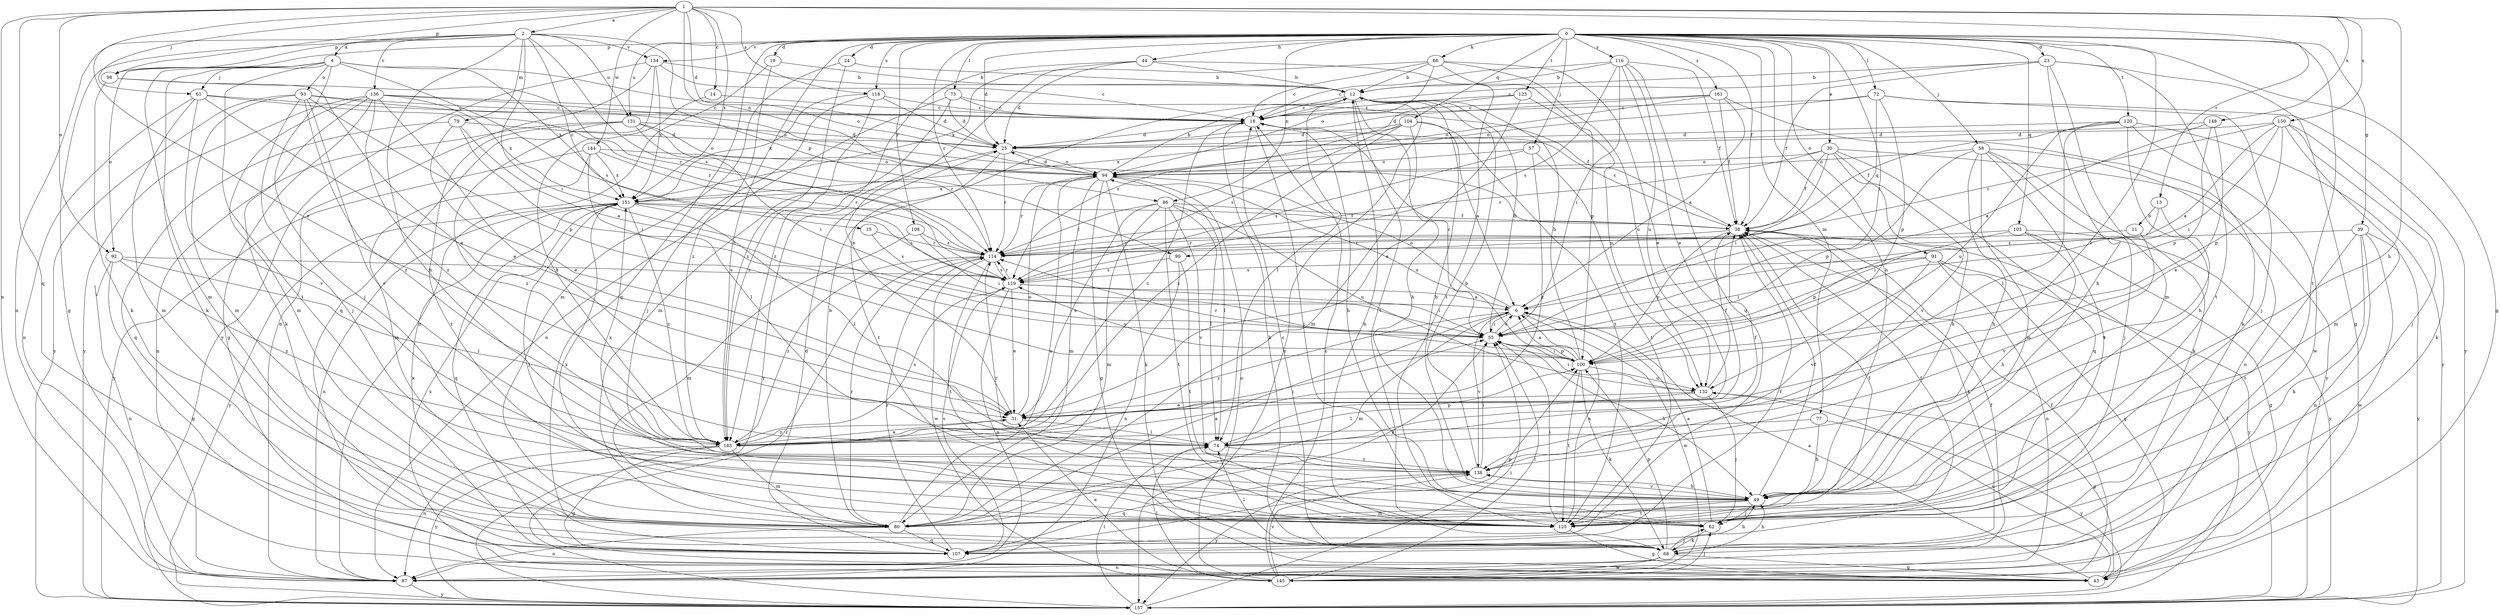 strict digraph  {
0;
1;
2;
4;
6;
11;
12;
13;
14;
15;
18;
19;
23;
24;
25;
30;
31;
38;
39;
43;
44;
49;
55;
57;
58;
61;
62;
66;
68;
72;
73;
74;
77;
79;
80;
86;
87;
91;
92;
93;
94;
98;
99;
100;
103;
104;
107;
108;
114;
116;
118;
119;
120;
123;
125;
131;
132;
134;
136;
138;
144;
145;
148;
150;
151;
157;
161;
163;
0 -> 19  [label=d];
0 -> 23  [label=d];
0 -> 24  [label=d];
0 -> 25  [label=d];
0 -> 30  [label=e];
0 -> 38  [label=f];
0 -> 39  [label=g];
0 -> 43  [label=g];
0 -> 44  [label=h];
0 -> 49  [label=h];
0 -> 55  [label=i];
0 -> 57  [label=j];
0 -> 58  [label=j];
0 -> 66  [label=k];
0 -> 72  [label=l];
0 -> 73  [label=l];
0 -> 74  [label=l];
0 -> 77  [label=m];
0 -> 86  [label=n];
0 -> 91  [label=o];
0 -> 98  [label=p];
0 -> 103  [label=q];
0 -> 104  [label=q];
0 -> 107  [label=q];
0 -> 108  [label=r];
0 -> 114  [label=r];
0 -> 116  [label=s];
0 -> 118  [label=s];
0 -> 120  [label=t];
0 -> 123  [label=t];
0 -> 125  [label=t];
0 -> 131  [label=u];
0 -> 134  [label=v];
0 -> 161  [label=z];
0 -> 163  [label=z];
1 -> 2  [label=a];
1 -> 13  [label=c];
1 -> 14  [label=c];
1 -> 25  [label=d];
1 -> 31  [label=e];
1 -> 49  [label=h];
1 -> 61  [label=j];
1 -> 86  [label=n];
1 -> 87  [label=n];
1 -> 92  [label=o];
1 -> 98  [label=p];
1 -> 107  [label=q];
1 -> 118  [label=s];
1 -> 144  [label=w];
1 -> 148  [label=x];
1 -> 150  [label=x];
1 -> 151  [label=x];
2 -> 4  [label=a];
2 -> 15  [label=c];
2 -> 43  [label=g];
2 -> 49  [label=h];
2 -> 55  [label=i];
2 -> 79  [label=m];
2 -> 87  [label=n];
2 -> 98  [label=p];
2 -> 99  [label=p];
2 -> 119  [label=s];
2 -> 131  [label=u];
2 -> 134  [label=v];
2 -> 136  [label=v];
4 -> 61  [label=j];
4 -> 62  [label=j];
4 -> 68  [label=k];
4 -> 80  [label=m];
4 -> 92  [label=o];
4 -> 93  [label=o];
4 -> 94  [label=o];
4 -> 119  [label=s];
4 -> 125  [label=t];
4 -> 151  [label=x];
6 -> 55  [label=i];
6 -> 80  [label=m];
6 -> 94  [label=o];
6 -> 138  [label=v];
6 -> 145  [label=w];
6 -> 163  [label=z];
11 -> 114  [label=r];
11 -> 138  [label=v];
12 -> 18  [label=c];
12 -> 49  [label=h];
12 -> 74  [label=l];
12 -> 125  [label=t];
12 -> 157  [label=y];
13 -> 11  [label=b];
13 -> 55  [label=i];
13 -> 138  [label=v];
14 -> 18  [label=c];
14 -> 163  [label=z];
15 -> 114  [label=r];
15 -> 119  [label=s];
18 -> 25  [label=d];
18 -> 49  [label=h];
18 -> 62  [label=j];
18 -> 68  [label=k];
19 -> 12  [label=b];
19 -> 87  [label=n];
19 -> 163  [label=z];
23 -> 12  [label=b];
23 -> 18  [label=c];
23 -> 38  [label=f];
23 -> 43  [label=g];
23 -> 49  [label=h];
23 -> 80  [label=m];
23 -> 125  [label=t];
24 -> 12  [label=b];
24 -> 80  [label=m];
24 -> 163  [label=z];
25 -> 94  [label=o];
25 -> 114  [label=r];
25 -> 125  [label=t];
25 -> 157  [label=y];
30 -> 38  [label=f];
30 -> 49  [label=h];
30 -> 55  [label=i];
30 -> 94  [label=o];
30 -> 107  [label=q];
30 -> 114  [label=r];
30 -> 138  [label=v];
30 -> 157  [label=y];
31 -> 74  [label=l];
31 -> 94  [label=o];
31 -> 163  [label=z];
38 -> 18  [label=c];
38 -> 68  [label=k];
38 -> 100  [label=p];
38 -> 114  [label=r];
39 -> 68  [label=k];
39 -> 87  [label=n];
39 -> 114  [label=r];
39 -> 125  [label=t];
39 -> 145  [label=w];
39 -> 157  [label=y];
43 -> 6  [label=a];
43 -> 132  [label=u];
43 -> 151  [label=x];
44 -> 12  [label=b];
44 -> 25  [label=d];
44 -> 31  [label=e];
44 -> 125  [label=t];
44 -> 163  [label=z];
49 -> 12  [label=b];
49 -> 38  [label=f];
49 -> 62  [label=j];
49 -> 80  [label=m];
49 -> 114  [label=r];
49 -> 125  [label=t];
49 -> 138  [label=v];
55 -> 6  [label=a];
55 -> 12  [label=b];
55 -> 18  [label=c];
55 -> 49  [label=h];
55 -> 100  [label=p];
57 -> 94  [label=o];
57 -> 119  [label=s];
57 -> 125  [label=t];
57 -> 163  [label=z];
58 -> 49  [label=h];
58 -> 62  [label=j];
58 -> 68  [label=k];
58 -> 80  [label=m];
58 -> 87  [label=n];
58 -> 94  [label=o];
58 -> 100  [label=p];
58 -> 125  [label=t];
61 -> 18  [label=c];
61 -> 31  [label=e];
61 -> 80  [label=m];
61 -> 87  [label=n];
61 -> 114  [label=r];
61 -> 138  [label=v];
62 -> 6  [label=a];
62 -> 38  [label=f];
62 -> 68  [label=k];
66 -> 12  [label=b];
66 -> 18  [label=c];
66 -> 31  [label=e];
66 -> 94  [label=o];
66 -> 100  [label=p];
66 -> 132  [label=u];
66 -> 151  [label=x];
68 -> 12  [label=b];
68 -> 18  [label=c];
68 -> 43  [label=g];
68 -> 49  [label=h];
68 -> 62  [label=j];
68 -> 74  [label=l];
68 -> 87  [label=n];
68 -> 100  [label=p];
68 -> 145  [label=w];
72 -> 18  [label=c];
72 -> 62  [label=j];
72 -> 94  [label=o];
72 -> 100  [label=p];
72 -> 157  [label=y];
72 -> 99  [label=q];
73 -> 18  [label=c];
73 -> 25  [label=d];
73 -> 38  [label=f];
73 -> 80  [label=m];
73 -> 87  [label=n];
74 -> 38  [label=f];
74 -> 100  [label=p];
74 -> 138  [label=v];
77 -> 49  [label=h];
77 -> 157  [label=y];
77 -> 163  [label=z];
79 -> 6  [label=a];
79 -> 25  [label=d];
79 -> 31  [label=e];
79 -> 55  [label=i];
79 -> 107  [label=q];
80 -> 6  [label=a];
80 -> 12  [label=b];
80 -> 55  [label=i];
80 -> 87  [label=n];
80 -> 94  [label=o];
80 -> 107  [label=q];
80 -> 114  [label=r];
86 -> 31  [label=e];
86 -> 38  [label=f];
86 -> 74  [label=l];
86 -> 80  [label=m];
86 -> 114  [label=r];
86 -> 125  [label=t];
86 -> 132  [label=u];
86 -> 138  [label=v];
87 -> 38  [label=f];
87 -> 157  [label=y];
91 -> 43  [label=g];
91 -> 55  [label=i];
91 -> 87  [label=n];
91 -> 119  [label=s];
91 -> 138  [label=v];
91 -> 157  [label=y];
92 -> 43  [label=g];
92 -> 74  [label=l];
92 -> 87  [label=n];
92 -> 119  [label=s];
92 -> 163  [label=z];
93 -> 18  [label=c];
93 -> 62  [label=j];
93 -> 80  [label=m];
93 -> 94  [label=o];
93 -> 100  [label=p];
93 -> 138  [label=v];
93 -> 157  [label=y];
93 -> 163  [label=z];
94 -> 12  [label=b];
94 -> 25  [label=d];
94 -> 43  [label=g];
94 -> 68  [label=k];
94 -> 74  [label=l];
94 -> 80  [label=m];
94 -> 114  [label=r];
94 -> 151  [label=x];
98 -> 31  [label=e];
98 -> 68  [label=k];
98 -> 114  [label=r];
99 -> 87  [label=n];
99 -> 119  [label=s];
99 -> 125  [label=t];
100 -> 6  [label=a];
100 -> 12  [label=b];
100 -> 55  [label=i];
100 -> 68  [label=k];
100 -> 94  [label=o];
100 -> 114  [label=r];
100 -> 119  [label=s];
100 -> 125  [label=t];
100 -> 132  [label=u];
103 -> 43  [label=g];
103 -> 49  [label=h];
103 -> 100  [label=p];
103 -> 114  [label=r];
103 -> 157  [label=y];
104 -> 6  [label=a];
104 -> 25  [label=d];
104 -> 80  [label=m];
104 -> 119  [label=s];
104 -> 125  [label=t];
104 -> 151  [label=x];
104 -> 163  [label=z];
107 -> 25  [label=d];
107 -> 38  [label=f];
107 -> 49  [label=h];
107 -> 100  [label=p];
107 -> 114  [label=r];
107 -> 119  [label=s];
107 -> 151  [label=x];
108 -> 55  [label=i];
108 -> 80  [label=m];
108 -> 114  [label=r];
114 -> 119  [label=s];
114 -> 125  [label=t];
114 -> 145  [label=w];
114 -> 163  [label=z];
116 -> 12  [label=b];
116 -> 18  [label=c];
116 -> 31  [label=e];
116 -> 38  [label=f];
116 -> 55  [label=i];
116 -> 107  [label=q];
116 -> 119  [label=s];
116 -> 132  [label=u];
118 -> 18  [label=c];
118 -> 25  [label=d];
118 -> 62  [label=j];
118 -> 151  [label=x];
118 -> 163  [label=z];
119 -> 6  [label=a];
119 -> 31  [label=e];
119 -> 55  [label=i];
119 -> 87  [label=n];
119 -> 114  [label=r];
120 -> 25  [label=d];
120 -> 38  [label=f];
120 -> 49  [label=h];
120 -> 74  [label=l];
120 -> 132  [label=u];
120 -> 145  [label=w];
120 -> 157  [label=y];
123 -> 18  [label=c];
123 -> 31  [label=e];
123 -> 119  [label=s];
123 -> 132  [label=u];
125 -> 6  [label=a];
125 -> 38  [label=f];
125 -> 43  [label=g];
125 -> 55  [label=i];
125 -> 151  [label=x];
131 -> 25  [label=d];
131 -> 55  [label=i];
131 -> 87  [label=n];
131 -> 94  [label=o];
131 -> 114  [label=r];
131 -> 125  [label=t];
131 -> 163  [label=z];
132 -> 31  [label=e];
132 -> 38  [label=f];
132 -> 43  [label=g];
132 -> 55  [label=i];
132 -> 62  [label=j];
132 -> 74  [label=l];
134 -> 12  [label=b];
134 -> 18  [label=c];
134 -> 87  [label=n];
134 -> 107  [label=q];
134 -> 151  [label=x];
134 -> 157  [label=y];
136 -> 18  [label=c];
136 -> 38  [label=f];
136 -> 43  [label=g];
136 -> 68  [label=k];
136 -> 74  [label=l];
136 -> 80  [label=m];
136 -> 151  [label=x];
136 -> 157  [label=y];
136 -> 163  [label=z];
138 -> 12  [label=b];
138 -> 49  [label=h];
138 -> 55  [label=i];
138 -> 107  [label=q];
138 -> 151  [label=x];
138 -> 157  [label=y];
144 -> 74  [label=l];
144 -> 80  [label=m];
144 -> 94  [label=o];
144 -> 114  [label=r];
144 -> 151  [label=x];
144 -> 157  [label=y];
145 -> 18  [label=c];
145 -> 31  [label=e];
145 -> 38  [label=f];
145 -> 55  [label=i];
145 -> 62  [label=j];
145 -> 74  [label=l];
145 -> 94  [label=o];
145 -> 138  [label=v];
148 -> 6  [label=a];
148 -> 25  [label=d];
148 -> 31  [label=e];
148 -> 100  [label=p];
150 -> 6  [label=a];
150 -> 25  [label=d];
150 -> 55  [label=i];
150 -> 62  [label=j];
150 -> 68  [label=k];
150 -> 80  [label=m];
150 -> 100  [label=p];
150 -> 114  [label=r];
151 -> 38  [label=f];
151 -> 62  [label=j];
151 -> 74  [label=l];
151 -> 87  [label=n];
151 -> 107  [label=q];
151 -> 119  [label=s];
151 -> 157  [label=y];
151 -> 163  [label=z];
157 -> 38  [label=f];
157 -> 55  [label=i];
157 -> 74  [label=l];
157 -> 114  [label=r];
161 -> 6  [label=a];
161 -> 18  [label=c];
161 -> 25  [label=d];
161 -> 38  [label=f];
161 -> 68  [label=k];
161 -> 94  [label=o];
163 -> 18  [label=c];
163 -> 31  [label=e];
163 -> 43  [label=g];
163 -> 55  [label=i];
163 -> 80  [label=m];
163 -> 87  [label=n];
163 -> 119  [label=s];
163 -> 157  [label=y];
}
